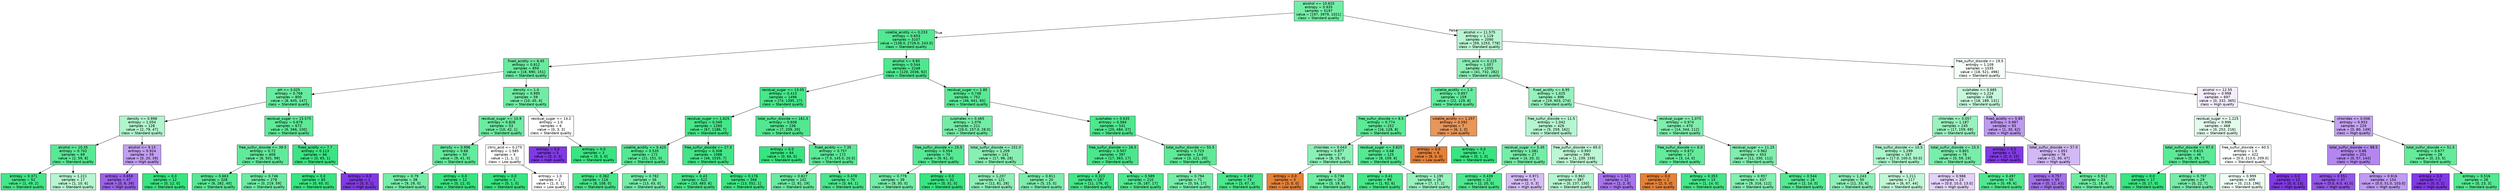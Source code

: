 digraph Tree {
node [shape=box, style="filled", color="black", fontname="helvetica"] ;
edge [fontname="helvetica"] ;
0 [label="alcohol <= 10.625\nentropy = 0.935\nsamples = 5197\nvalue = [197, 3979, 1021]\nclass = Standard quality", fillcolor="#73eda6"] ;
1 [label="volatile_acidity <= 0.233\nentropy = 0.653\nsamples = 3107\nvalue = [138.0, 2726.0, 243.0]\nclass = Standard quality", fillcolor="#53e892"] ;
0 -> 1 [labeldistance=2.5, labelangle=45, headlabel="True"] ;
2 [label="fixed_acidity <= 8.45\nentropy = 0.812\nsamples = 859\nvalue = [18, 690, 151]\nclass = Standard quality", fillcolor="#68eb9f"] ;
1 -> 2 ;
3 [label="pH <= 3.025\nentropy = 0.766\nsamples = 800\nvalue = [8, 645, 147]\nclass = Standard quality", fillcolor="#68eb9f"] ;
2 -> 3 ;
4 [label="density <= 0.998\nentropy = 1.054\nsamples = 128\nvalue = [2, 79, 47]\nclass = Standard quality", fillcolor="#b1f5cd"] ;
3 -> 4 ;
5 [label="alcohol <= 10.35\nentropy = 0.702\nsamples = 69\nvalue = [2, 59, 8]\nclass = Standard quality", fillcolor="#59e996"] ;
4 -> 5 ;
6 [label="entropy = 0.371\nsamples = 52\nvalue = [1, 49, 2]\nclass = Standard quality", fillcolor="#45e789"] ;
5 -> 6 ;
7 [label="entropy = 1.221\nsamples = 17\nvalue = [1, 10, 6]\nclass = Standard quality", fillcolor="#b7f6d1"] ;
5 -> 7 ;
8 [label="alcohol <= 9.15\nentropy = 0.924\nsamples = 59\nvalue = [0, 20, 39]\nclass = High quality", fillcolor="#c29ff2"] ;
4 -> 8 ;
9 [label="entropy = 0.658\nsamples = 47\nvalue = [0, 8, 39]\nclass = High quality", fillcolor="#9b62ea"] ;
8 -> 9 ;
10 [label="entropy = 0.0\nsamples = 12\nvalue = [0, 12, 0]\nclass = Standard quality", fillcolor="#39e581"] ;
8 -> 10 ;
11 [label="residual_sugar <= 15.575\nentropy = 0.678\nsamples = 672\nvalue = [6, 566, 100]\nclass = Standard quality", fillcolor="#5eea98"] ;
3 -> 11 ;
12 [label="free_sulfur_dioxide <= 39.5\nentropy = 0.72\nsamples = 606\nvalue = [6, 501, 99]\nclass = Standard quality", fillcolor="#62ea9b"] ;
11 -> 12 ;
13 [label="entropy = 0.663\nsamples = 328\nvalue = [6, 282, 40]\nclass = Standard quality", fillcolor="#59e995"] ;
12 -> 13 ;
14 [label="entropy = 0.746\nsamples = 278\nvalue = [0, 219, 59]\nclass = Standard quality", fillcolor="#6eeca3"] ;
12 -> 14 ;
15 [label="fixed_acidity <= 7.7\nentropy = 0.113\nsamples = 66\nvalue = [0, 65, 1]\nclass = Standard quality", fillcolor="#3ce583"] ;
11 -> 15 ;
16 [label="entropy = 0.0\nsamples = 65\nvalue = [0, 65, 0]\nclass = Standard quality", fillcolor="#39e581"] ;
15 -> 16 ;
17 [label="entropy = 0.0\nsamples = 1\nvalue = [0, 0, 1]\nclass = High quality", fillcolor="#8139e5"] ;
15 -> 17 ;
18 [label="density <= 1.0\nentropy = 0.995\nsamples = 59\nvalue = [10, 45, 4]\nclass = Standard quality", fillcolor="#72eca5"] ;
2 -> 18 ;
19 [label="residual_sugar <= 10.9\nentropy = 0.828\nsamples = 53\nvalue = [10, 42, 1]\nclass = Standard quality", fillcolor="#6ceca1"] ;
18 -> 19 ;
20 [label="density <= 0.996\nentropy = 0.68\nsamples = 50\nvalue = [9, 41, 0]\nclass = Standard quality", fillcolor="#64eb9d"] ;
19 -> 20 ;
21 [label="entropy = 0.79\nsamples = 38\nvalue = [9, 29, 0]\nclass = Standard quality", fillcolor="#76eda8"] ;
20 -> 21 ;
22 [label="entropy = 0.0\nsamples = 12\nvalue = [0, 12, 0]\nclass = Standard quality", fillcolor="#39e581"] ;
20 -> 22 ;
23 [label="citric_acid <= 0.275\nentropy = 1.585\nsamples = 3\nvalue = [1, 1, 1]\nclass = Low quality", fillcolor="#ffffff"] ;
19 -> 23 ;
24 [label="entropy = 0.0\nsamples = 1\nvalue = [0, 1, 0]\nclass = Standard quality", fillcolor="#39e581"] ;
23 -> 24 ;
25 [label="entropy = 1.0\nsamples = 2\nvalue = [1, 0, 1]\nclass = Low quality", fillcolor="#ffffff"] ;
23 -> 25 ;
26 [label="residual_sugar <= 14.2\nentropy = 1.0\nsamples = 6\nvalue = [0, 3, 3]\nclass = Standard quality", fillcolor="#ffffff"] ;
18 -> 26 ;
27 [label="entropy = 0.0\nsamples = 3\nvalue = [0, 0, 3]\nclass = High quality", fillcolor="#8139e5"] ;
26 -> 27 ;
28 [label="entropy = 0.0\nsamples = 3\nvalue = [0, 3, 0]\nclass = Standard quality", fillcolor="#39e581"] ;
26 -> 28 ;
29 [label="alcohol <= 9.85\nentropy = 0.544\nsamples = 2248\nvalue = [120, 2036, 92]\nclass = Standard quality", fillcolor="#4de88e"] ;
1 -> 29 ;
30 [label="residual_sugar <= 13.05\nentropy = 0.413\nsamples = 1496\nvalue = [74, 1395, 27]\nclass = Standard quality", fillcolor="#47e78a"] ;
29 -> 30 ;
31 [label="residual_sugar <= 1.625\nentropy = 0.349\nsamples = 1260\nvalue = [67, 1186, 7]\nclass = Standard quality", fillcolor="#45e789"] ;
30 -> 31 ;
32 [label="volatile_acidity <= 0.425\nentropy = 0.535\nsamples = 172\nvalue = [21, 151, 0]\nclass = Standard quality", fillcolor="#55e993"] ;
31 -> 32 ;
33 [label="entropy = 0.362\nsamples = 116\nvalue = [8, 108, 0]\nclass = Standard quality", fillcolor="#48e78a"] ;
32 -> 33 ;
34 [label="entropy = 0.782\nsamples = 56\nvalue = [13, 43, 0]\nclass = Standard quality", fillcolor="#75eda7"] ;
32 -> 34 ;
35 [label="free_sulfur_dioxide <= 27.5\nentropy = 0.308\nsamples = 1088\nvalue = [46, 1035, 7]\nclass = Standard quality", fillcolor="#43e687"] ;
31 -> 35 ;
36 [label="entropy = 0.43\nsamples = 522\nvalue = [33, 483, 6]\nclass = Standard quality", fillcolor="#49e78b"] ;
35 -> 36 ;
37 [label="entropy = 0.176\nsamples = 566\nvalue = [13, 552, 1]\nclass = Standard quality", fillcolor="#3ee684"] ;
35 -> 37 ;
38 [label="total_sulfur_dioxide <= 161.5\nentropy = 0.608\nsamples = 236\nvalue = [7, 209, 20]\nclass = Standard quality", fillcolor="#52e891"] ;
30 -> 38 ;
39 [label="entropy = 0.0\nsamples = 64\nvalue = [0, 64, 0]\nclass = Standard quality", fillcolor="#39e581"] ;
38 -> 39 ;
40 [label="fixed_acidity <= 7.35\nentropy = 0.757\nsamples = 172\nvalue = [7.0, 145.0, 20.0]\nclass = Standard quality", fillcolor="#5cea97"] ;
38 -> 40 ;
41 [label="entropy = 0.827\nsamples = 102\nvalue = [2, 81, 19]\nclass = Standard quality", fillcolor="#6beca1"] ;
40 -> 41 ;
42 [label="entropy = 0.478\nsamples = 70\nvalue = [5, 64, 1]\nclass = Standard quality", fillcolor="#4be78d"] ;
40 -> 42 ;
43 [label="residual_sugar <= 1.85\nentropy = 0.748\nsamples = 752\nvalue = [46, 641, 65]\nclass = Standard quality", fillcolor="#59e995"] ;
29 -> 43 ;
44 [label="sulphates <= 0.465\nentropy = 1.076\nsamples = 211\nvalue = [26.0, 157.0, 28.0]\nclass = Standard quality", fillcolor="#73eda6"] ;
43 -> 44 ;
45 [label="free_sulfur_dioxide <= 25.5\nentropy = 0.554\nsamples = 70\nvalue = [9, 61, 0]\nclass = Standard quality", fillcolor="#56e994"] ;
44 -> 45 ;
46 [label="entropy = 0.779\nsamples = 39\nvalue = [9, 30, 0]\nclass = Standard quality", fillcolor="#74eda7"] ;
45 -> 46 ;
47 [label="entropy = 0.0\nsamples = 31\nvalue = [0, 31, 0]\nclass = Standard quality", fillcolor="#39e581"] ;
45 -> 47 ;
48 [label="total_sulfur_dioxide <= 151.0\nentropy = 1.209\nsamples = 141\nvalue = [17, 96, 28]\nclass = Standard quality", fillcolor="#88efb3"] ;
44 -> 48 ;
49 [label="entropy = 1.207\nsamples = 121\nvalue = [12, 81, 28]\nclass = Standard quality", fillcolor="#8ef0b7"] ;
48 -> 49 ;
50 [label="entropy = 0.811\nsamples = 20\nvalue = [5, 15, 0]\nclass = Standard quality", fillcolor="#7beeab"] ;
48 -> 50 ;
51 [label="sulphates <= 0.635\nentropy = 0.584\nsamples = 541\nvalue = [20, 484, 37]\nclass = Standard quality", fillcolor="#4fe88f"] ;
43 -> 51 ;
52 [label="free_sulfur_dioxide <= 26.5\nentropy = 0.507\nsamples = 397\nvalue = [17, 363, 17]\nclass = Standard quality", fillcolor="#4be78c"] ;
51 -> 52 ;
53 [label="entropy = 0.323\nsamples = 187\nvalue = [11, 176, 0]\nclass = Standard quality", fillcolor="#45e789"] ;
52 -> 53 ;
54 [label="entropy = 0.589\nsamples = 210\nvalue = [6, 187, 17]\nclass = Standard quality", fillcolor="#51e890"] ;
52 -> 54 ;
55 [label="total_sulfur_dioxide <= 55.5\nentropy = 0.723\nsamples = 144\nvalue = [3, 121, 20]\nclass = Standard quality", fillcolor="#5eea98"] ;
51 -> 55 ;
56 [label="entropy = 0.794\nsamples = 71\nvalue = [0, 54, 17]\nclass = Standard quality", fillcolor="#77eda9"] ;
55 -> 56 ;
57 [label="entropy = 0.492\nsamples = 73\nvalue = [3, 67, 3]\nclass = Standard quality", fillcolor="#4ae78c"] ;
55 -> 57 ;
58 [label="alcohol <= 11.575\nentropy = 1.119\nsamples = 2090\nvalue = [59, 1253, 778]\nclass = Standard quality", fillcolor="#b7f6d1"] ;
0 -> 58 [labeldistance=2.5, labelangle=-45, headlabel="False"] ;
59 [label="citric_acid <= 0.225\nentropy = 1.057\nsamples = 1055\nvalue = [41, 732, 282]\nclass = Standard quality", fillcolor="#8cf0b6"] ;
58 -> 59 ;
60 [label="volatile_acidity <= 1.0\nentropy = 0.857\nsamples = 159\nvalue = [22, 129, 8]\nclass = Standard quality", fillcolor="#64eb9d"] ;
59 -> 60 ;
61 [label="free_sulfur_dioxide <= 8.5\nentropy = 0.774\nsamples = 152\nvalue = [16, 128, 8]\nclass = Standard quality", fillcolor="#5cea97"] ;
60 -> 61 ;
62 [label="chlorides <= 0.043\nentropy = 0.877\nsamples = 27\nvalue = [8, 19, 0]\nclass = Standard quality", fillcolor="#8cf0b6"] ;
61 -> 62 ;
63 [label="entropy = 0.0\nsamples = 3\nvalue = [3, 0, 0]\nclass = Low quality", fillcolor="#e58139"] ;
62 -> 63 ;
64 [label="entropy = 0.738\nsamples = 24\nvalue = [5, 19, 0]\nclass = Standard quality", fillcolor="#6deca2"] ;
62 -> 64 ;
65 [label="residual_sugar <= 3.825\nentropy = 0.68\nsamples = 125\nvalue = [8, 109, 8]\nclass = Standard quality", fillcolor="#54e992"] ;
61 -> 65 ;
66 [label="entropy = 0.41\nsamples = 99\nvalue = [1, 92, 6]\nclass = Standard quality", fillcolor="#48e78a"] ;
65 -> 66 ;
67 [label="entropy = 1.195\nsamples = 26\nvalue = [7, 17, 2]\nclass = Standard quality", fillcolor="#97f1bd"] ;
65 -> 67 ;
68 [label="volatile_acidity <= 1.257\nentropy = 0.592\nsamples = 7\nvalue = [6, 1, 0]\nclass = Low quality", fillcolor="#e9965a"] ;
60 -> 68 ;
69 [label="entropy = 0.0\nsamples = 6\nvalue = [6, 0, 0]\nclass = Low quality", fillcolor="#e58139"] ;
68 -> 69 ;
70 [label="entropy = 0.0\nsamples = 1\nvalue = [0, 1, 0]\nclass = Standard quality", fillcolor="#39e581"] ;
68 -> 70 ;
71 [label="fixed_acidity <= 6.95\nentropy = 1.025\nsamples = 896\nvalue = [19, 603, 274]\nclass = Standard quality", fillcolor="#96f1bc"] ;
59 -> 71 ;
72 [label="free_sulfur_dioxide <= 11.5\nentropy = 1.042\nsamples = 426\nvalue = [5, 259, 162]\nclass = Standard quality", fillcolor="#b6f5d1"] ;
71 -> 72 ;
73 [label="residual_sugar <= 5.45\nentropy = 1.081\nsamples = 27\nvalue = [4, 20, 3]\nclass = Standard quality", fillcolor="#75eda7"] ;
72 -> 73 ;
74 [label="entropy = 0.439\nsamples = 22\nvalue = [2, 20, 0]\nclass = Standard quality", fillcolor="#4de88e"] ;
73 -> 74 ;
75 [label="entropy = 0.971\nsamples = 5\nvalue = [2, 0, 3]\nclass = High quality", fillcolor="#d5bdf6"] ;
73 -> 75 ;
76 [label="free_sulfur_dioxide <= 65.0\nentropy = 0.993\nsamples = 399\nvalue = [1, 239, 159]\nclass = Standard quality", fillcolor="#bdf6d5"] ;
72 -> 76 ;
77 [label="entropy = 0.963\nsamples = 387\nvalue = [0, 237, 150]\nclass = Standard quality", fillcolor="#b6f5d1"] ;
76 -> 77 ;
78 [label="entropy = 1.041\nsamples = 12\nvalue = [1, 2, 9]\nclass = High quality", fillcolor="#a774ed"] ;
76 -> 78 ;
79 [label="residual_sugar <= 1.075\nentropy = 0.974\nsamples = 470\nvalue = [14, 344, 112]\nclass = Standard quality", fillcolor="#7feead"] ;
71 -> 79 ;
80 [label="free_sulfur_dioxide <= 6.0\nentropy = 0.672\nsamples = 17\nvalue = [3, 14, 0]\nclass = Standard quality", fillcolor="#63eb9c"] ;
79 -> 80 ;
81 [label="entropy = 0.0\nsamples = 2\nvalue = [2, 0, 0]\nclass = Low quality", fillcolor="#e58139"] ;
80 -> 81 ;
82 [label="entropy = 0.353\nsamples = 15\nvalue = [1, 14, 0]\nclass = Standard quality", fillcolor="#47e78a"] ;
80 -> 82 ;
83 [label="residual_sugar <= 11.25\nentropy = 0.962\nsamples = 453\nvalue = [11, 330, 112]\nclass = Standard quality", fillcolor="#80eeae"] ;
79 -> 83 ;
84 [label="entropy = 0.957\nsamples = 437\nvalue = [9, 316, 112]\nclass = Standard quality", fillcolor="#83efb0"] ;
83 -> 84 ;
85 [label="entropy = 0.544\nsamples = 16\nvalue = [2, 14, 0]\nclass = Standard quality", fillcolor="#55e993"] ;
83 -> 85 ;
86 [label="free_sulfur_dioxide <= 19.5\nentropy = 1.109\nsamples = 1035\nvalue = [18, 521, 496]\nclass = Standard quality", fillcolor="#f6fef9"] ;
58 -> 86 ;
87 [label="sulphates <= 0.685\nentropy = 1.224\nsamples = 338\nvalue = [18, 189, 131]\nclass = Standard quality", fillcolor="#c8f8dc"] ;
86 -> 87 ;
88 [label="chlorides <= 0.057\nentropy = 1.187\nsamples = 245\nvalue = [17, 159, 69]\nclass = Standard quality", fillcolor="#9af2bf"] ;
87 -> 88 ;
89 [label="free_sulfur_dioxide <= 10.5\nentropy = 1.299\nsamples = 167\nvalue = [17.0, 100.0, 50.0]\nclass = Standard quality", fillcolor="#aaf4c9"] ;
88 -> 89 ;
90 [label="entropy = 1.243\nsamples = 50\nvalue = [11, 33, 6]\nclass = Standard quality", fillcolor="#8ff0b8"] ;
89 -> 90 ;
91 [label="entropy = 1.211\nsamples = 117\nvalue = [6, 67, 44]\nclass = Standard quality", fillcolor="#c1f7d7"] ;
89 -> 91 ;
92 [label="total_sulfur_dioxide <= 15.5\nentropy = 0.801\nsamples = 78\nvalue = [0, 59, 19]\nclass = Standard quality", fillcolor="#79edaa"] ;
88 -> 92 ;
93 [label="entropy = 0.988\nsamples = 23\nvalue = [0.0, 10.0, 13.0]\nclass = High quality", fillcolor="#e2d1f9"] ;
92 -> 93 ;
94 [label="entropy = 0.497\nsamples = 55\nvalue = [0, 49, 6]\nclass = Standard quality", fillcolor="#51e890"] ;
92 -> 94 ;
95 [label="fixed_acidity <= 5.85\nentropy = 0.987\nsamples = 93\nvalue = [1, 30, 62]\nclass = High quality", fillcolor="#bf9af2"] ;
87 -> 95 ;
96 [label="entropy = 0.0\nsamples = 15\nvalue = [0, 0, 15]\nclass = High quality", fillcolor="#8139e5"] ;
95 -> 96 ;
97 [label="total_sulfur_dioxide <= 57.0\nentropy = 1.051\nsamples = 78\nvalue = [1, 30, 47]\nclass = High quality", fillcolor="#d2b9f6"] ;
95 -> 97 ;
98 [label="entropy = 0.757\nsamples = 55\nvalue = [0, 12, 43]\nclass = High quality", fillcolor="#a470ec"] ;
97 -> 98 ;
99 [label="entropy = 0.912\nsamples = 23\nvalue = [1, 18, 4]\nclass = Standard quality", fillcolor="#6deca2"] ;
97 -> 99 ;
100 [label="alcohol <= 12.55\nentropy = 0.998\nsamples = 697\nvalue = [0, 332, 365]\nclass = High quality", fillcolor="#f4edfd"] ;
86 -> 100 ;
101 [label="residual_sugar <= 1.225\nentropy = 0.996\nsamples = 468\nvalue = [0, 252, 216]\nclass = Standard quality", fillcolor="#e3fbed"] ;
100 -> 101 ;
102 [label="total_sulfur_dioxide <= 97.0\nentropy = 0.615\nsamples = 46\nvalue = [0, 39, 7]\nclass = Standard quality", fillcolor="#5dea98"] ;
101 -> 102 ;
103 [label="entropy = 0.0\nsamples = 17\nvalue = [0, 17, 0]\nclass = Standard quality", fillcolor="#39e581"] ;
102 -> 103 ;
104 [label="entropy = 0.797\nsamples = 29\nvalue = [0, 22, 7]\nclass = Standard quality", fillcolor="#78eda9"] ;
102 -> 104 ;
105 [label="free_sulfur_dioxide <= 60.5\nentropy = 1.0\nsamples = 422\nvalue = [0.0, 213.0, 209.0]\nclass = Standard quality", fillcolor="#fbfffd"] ;
101 -> 105 ;
106 [label="entropy = 0.999\nsamples = 409\nvalue = [0, 213, 196]\nclass = Standard quality", fillcolor="#effdf5"] ;
105 -> 106 ;
107 [label="entropy = 0.0\nsamples = 13\nvalue = [0, 0, 13]\nclass = High quality", fillcolor="#8139e5"] ;
105 -> 107 ;
108 [label="chlorides <= 0.046\nentropy = 0.933\nsamples = 229\nvalue = [0, 80, 149]\nclass = High quality", fillcolor="#c5a3f3"] ;
100 -> 108 ;
109 [label="total_sulfur_dioxide <= 98.5\nentropy = 0.86\nsamples = 201\nvalue = [0, 57, 144]\nclass = High quality", fillcolor="#b387ef"] ;
108 -> 109 ;
110 [label="entropy = 0.551\nsamples = 47\nvalue = [0.0, 6.0, 41.0]\nclass = High quality", fillcolor="#9356e9"] ;
109 -> 110 ;
111 [label="entropy = 0.916\nsamples = 154\nvalue = [0.0, 51.0, 103.0]\nclass = High quality", fillcolor="#bf9bf2"] ;
109 -> 111 ;
112 [label="total_sulfur_dioxide <= 51.5\nentropy = 0.677\nsamples = 28\nvalue = [0, 23, 5]\nclass = Standard quality", fillcolor="#64eb9c"] ;
108 -> 112 ;
113 [label="entropy = 0.0\nsamples = 2\nvalue = [0, 0, 2]\nclass = High quality", fillcolor="#8139e5"] ;
112 -> 113 ;
114 [label="entropy = 0.516\nsamples = 26\nvalue = [0, 23, 3]\nclass = Standard quality", fillcolor="#53e891"] ;
112 -> 114 ;
}